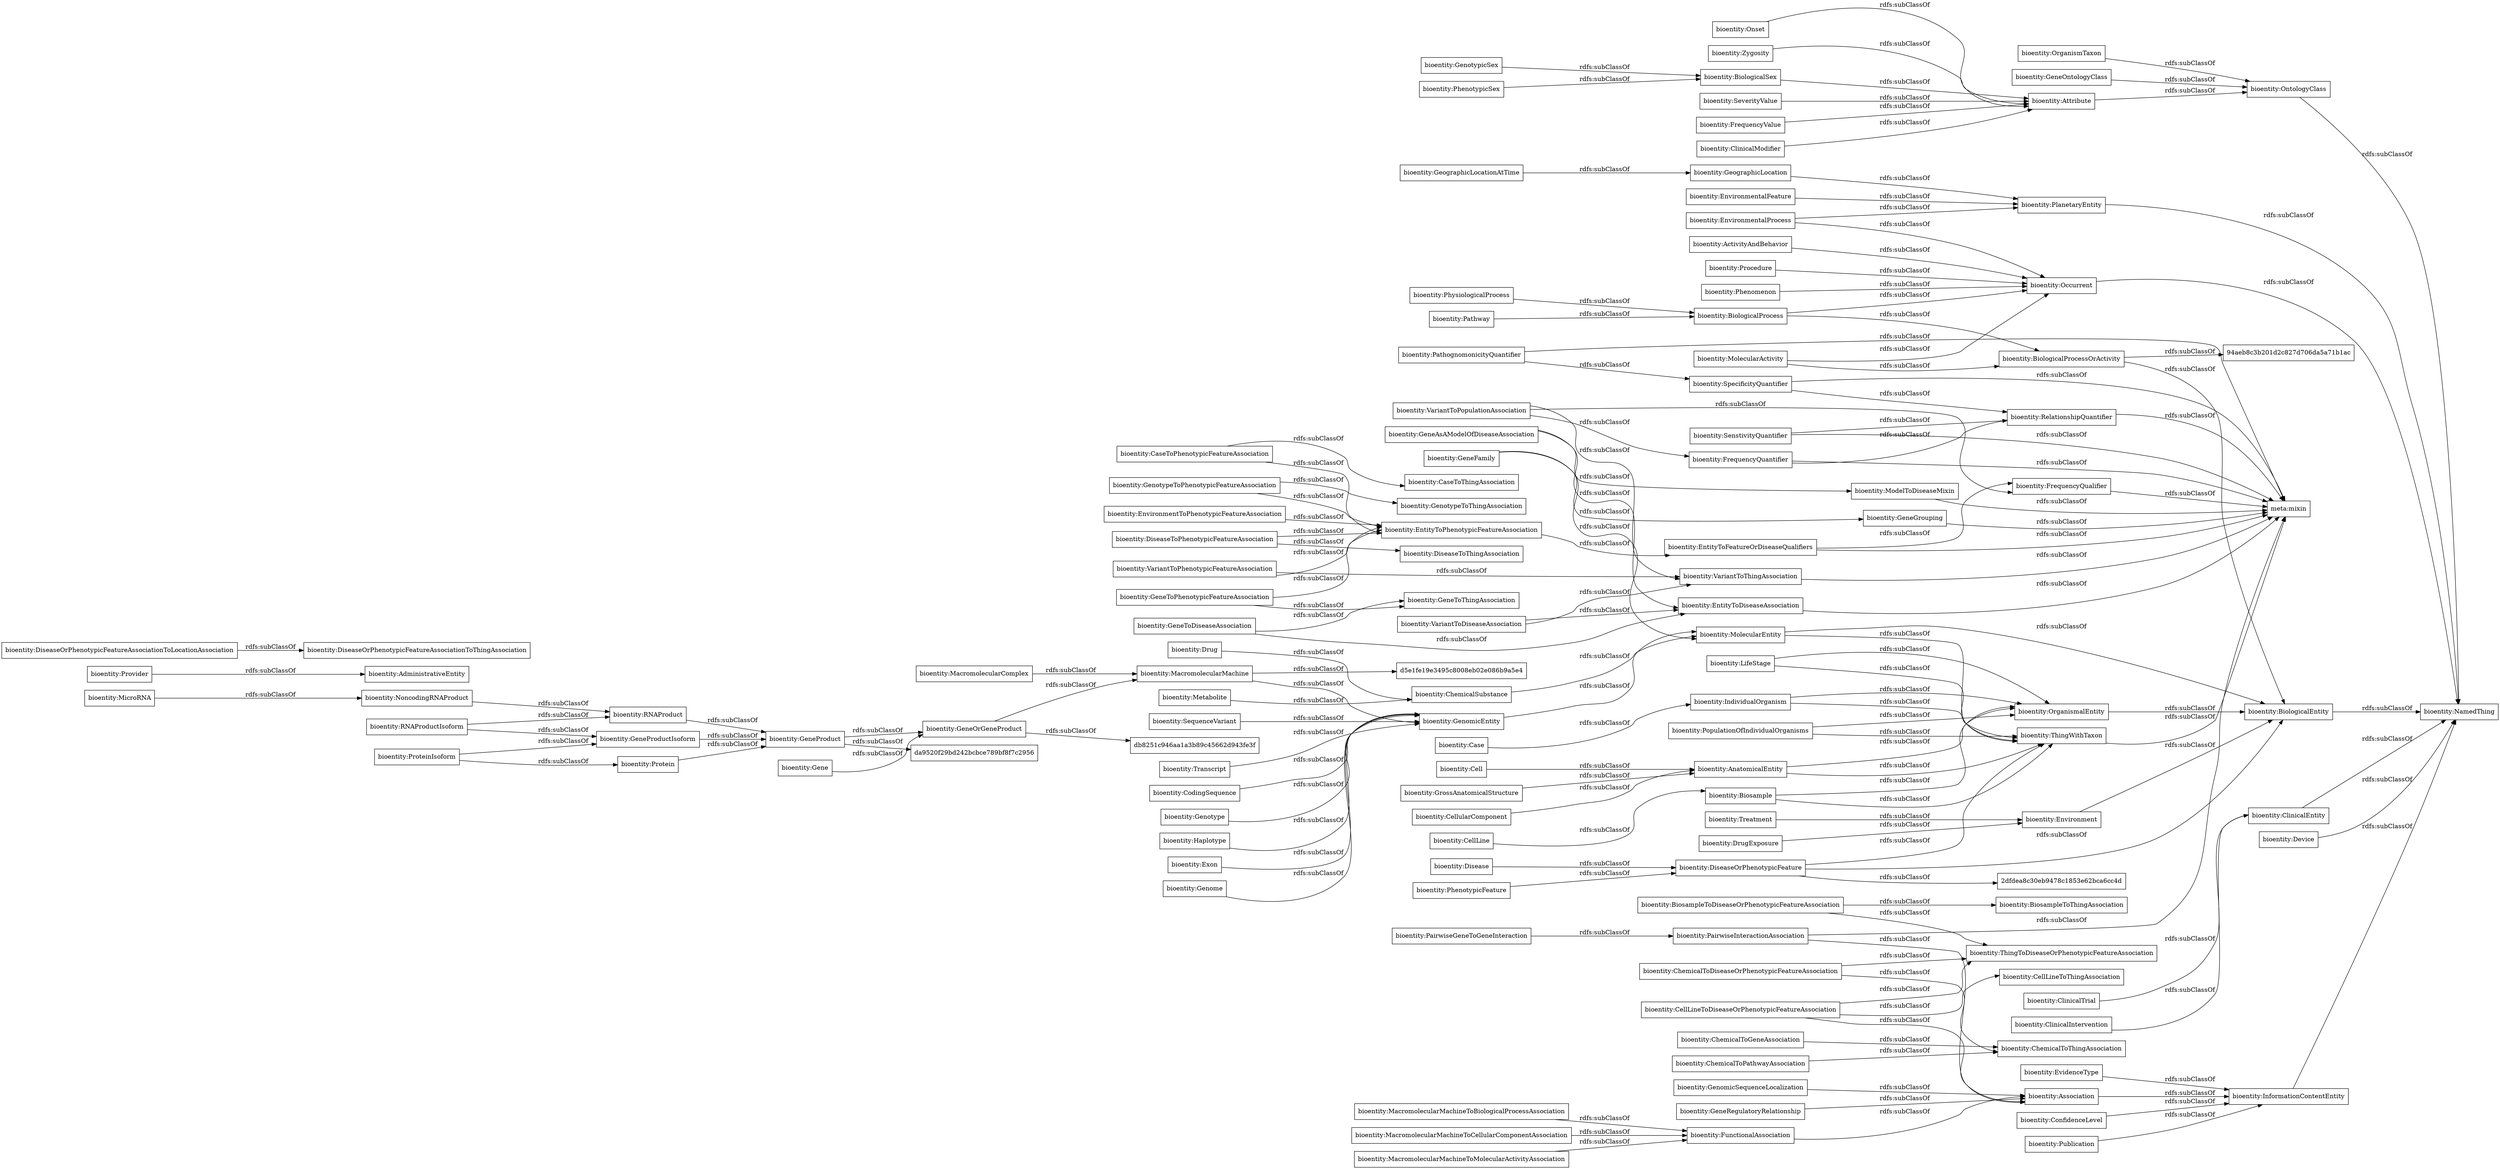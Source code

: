 digraph ar2dtool_diagram { 
rankdir=LR;
size="1000"
node [shape = rectangle, color="black"]; "bioentity:EvidenceType" "bioentity:Phenomenon" "bioentity:Environment" "bioentity:SequenceVariant" "bioentity:CellularComponent" "bioentity:FrequencyQuantifier" "bioentity:VariantToDiseaseAssociation" "bioentity:GenomicSequenceLocalization" "bioentity:IndividualOrganism" "bioentity:ConfidenceLevel" "bioentity:EnvironmentalProcess" "bioentity:OntologyClass" "bioentity:InformationContentEntity" "bioentity:PairwiseGeneToGeneInteraction" "bioentity:FrequencyQualifier" "bioentity:GeneProduct" "bioentity:AnatomicalEntity" "bioentity:MacromolecularMachineToMolecularActivityAssociation" "bioentity:Transcript" "bioentity:ThingWithTaxon" "bioentity:GeneGrouping" "bioentity:Provider" "bioentity:ChemicalSubstance" "bioentity:EntityToFeatureOrDiseaseQualifiers" "bioentity:MacromolecularMachineToBiologicalProcessAssociation" "bioentity:GenomicEntity" "bioentity:Drug" "bioentity:GeneRegulatoryRelationship" "bioentity:BiosampleToThingAssociation" "bioentity:ModelToDiseaseMixin" "bioentity:GeographicLocation" "bioentity:CodingSequence" "bioentity:MacromolecularMachineToCellularComponentAssociation" "bioentity:OrganismTaxon" "bioentity:Publication" "bioentity:Metabolite" "bioentity:Occurrent" "bioentity:GeneToDiseaseAssociation" "bioentity:PairwiseInteractionAssociation" "bioentity:ChemicalToDiseaseOrPhenotypicFeatureAssociation" "bioentity:CellLine" "bioentity:Cell" "bioentity:ChemicalToPathwayAssociation" "bioentity:GenotypeToThingAssociation" "bioentity:ChemicalToGeneAssociation" "bioentity:MacromolecularMachine" "bioentity:RNAProduct" "bioentity:PhysiologicalProcess" "bioentity:GeneProductIsoform" "bioentity:Protein" "bioentity:Pathway" "bioentity:AdministrativeEntity" "bioentity:FunctionalAssociation" "bioentity:EnvironmentToPhenotypicFeatureAssociation" "bioentity:DiseaseOrPhenotypicFeature" "bioentity:GeneFamily" "bioentity:ChemicalToThingAssociation" "bioentity:MacromolecularComplex" "bioentity:Genotype" "bioentity:GeneOrGeneProduct" "bioentity:ClinicalTrial" "bioentity:Onset" "bioentity:NoncodingRNAProduct" "bioentity:GeneOntologyClass" "bioentity:GeographicLocationAtTime" "bioentity:Zygosity" "bioentity:CaseToThingAssociation" "bioentity:BiologicalProcessOrActivity" "bioentity:Procedure" "bioentity:Device" "bioentity:BiologicalSex" "bioentity:EntityToPhenotypicFeatureAssociation" "bioentity:EntityToDiseaseAssociation" "bioentity:SeverityValue" "bioentity:RelationshipQuantifier" "bioentity:ClinicalIntervention" "bioentity:FrequencyValue" "bioentity:DiseaseToPhenotypicFeatureAssociation" "bioentity:MolecularActivity" "bioentity:Biosample" "bioentity:LifeStage" "bioentity:Haplotype" "bioentity:RNAProductIsoform" "bioentity:Disease" "bioentity:ActivityAndBehavior" "bioentity:VariantToThingAssociation" "bioentity:GrossAnatomicalStructure" "bioentity:GeneAsAModelOfDiseaseAssociation" "bioentity:SenstivityQuantifier" "bioentity:Gene" "bioentity:DrugExposure" "bioentity:ClinicalEntity" "bioentity:MolecularEntity" "bioentity:DiseaseToThingAssociation" "bioentity:Case" "bioentity:Association" "bioentity:VariantToPopulationAssociation" "bioentity:Attribute" "bioentity:BiologicalEntity" "bioentity:Exon" "bioentity:GenotypicSex" "bioentity:DiseaseOrPhenotypicFeatureAssociationToThingAssociation" "bioentity:EnvironmentalFeature" "bioentity:CellLineToDiseaseOrPhenotypicFeatureAssociation" "bioentity:BiosampleToDiseaseOrPhenotypicFeatureAssociation" "bioentity:NamedThing" "bioentity:GenotypeToPhenotypicFeatureAssociation" "bioentity:DiseaseOrPhenotypicFeatureAssociationToLocationAssociation" "bioentity:PhenotypicSex" "bioentity:Genome" "bioentity:MicroRNA" "bioentity:VariantToPhenotypicFeatureAssociation" "bioentity:ClinicalModifier" "bioentity:CellLineToThingAssociation" "bioentity:GeneToPhenotypicFeatureAssociation" "bioentity:PathognomonicityQuantifier" "bioentity:ProteinIsoform" "bioentity:CaseToPhenotypicFeatureAssociation" "bioentity:ThingToDiseaseOrPhenotypicFeatureAssociation" "bioentity:PlanetaryEntity" "bioentity:BiologicalProcess" "bioentity:OrganismalEntity" "bioentity:PopulationOfIndividualOrganisms" "bioentity:PhenotypicFeature" "bioentity:Treatment" "bioentity:SpecificityQuantifier" "bioentity:GeneToThingAssociation" ; /*classes style*/
	"bioentity:ThingWithTaxon" -> "meta:mixin" [ label = "rdfs:subClassOf" ];
	"bioentity:RNAProduct" -> "bioentity:GeneProduct" [ label = "rdfs:subClassOf" ];
	"bioentity:MolecularEntity" -> "bioentity:ThingWithTaxon" [ label = "rdfs:subClassOf" ];
	"bioentity:MolecularEntity" -> "bioentity:BiologicalEntity" [ label = "rdfs:subClassOf" ];
	"bioentity:DiseaseOrPhenotypicFeatureAssociationToLocationAssociation" -> "bioentity:DiseaseOrPhenotypicFeatureAssociationToThingAssociation" [ label = "rdfs:subClassOf" ];
	"bioentity:GeneProductIsoform" -> "bioentity:GeneProduct" [ label = "rdfs:subClassOf" ];
	"bioentity:Genotype" -> "bioentity:GenomicEntity" [ label = "rdfs:subClassOf" ];
	"bioentity:PhysiologicalProcess" -> "bioentity:BiologicalProcess" [ label = "rdfs:subClassOf" ];
	"bioentity:MacromolecularMachineToMolecularActivityAssociation" -> "bioentity:FunctionalAssociation" [ label = "rdfs:subClassOf" ];
	"bioentity:EnvironmentToPhenotypicFeatureAssociation" -> "bioentity:EntityToPhenotypicFeatureAssociation" [ label = "rdfs:subClassOf" ];
	"bioentity:GeneOrGeneProduct" -> "bioentity:MacromolecularMachine" [ label = "rdfs:subClassOf" ];
	"bioentity:GeneOrGeneProduct" -> "db8251c946aa1a3b89c45662d943fe3f" [ label = "rdfs:subClassOf" ];
	"bioentity:Transcript" -> "bioentity:GenomicEntity" [ label = "rdfs:subClassOf" ];
	"bioentity:Pathway" -> "bioentity:BiologicalProcess" [ label = "rdfs:subClassOf" ];
	"bioentity:MolecularActivity" -> "bioentity:Occurrent" [ label = "rdfs:subClassOf" ];
	"bioentity:MolecularActivity" -> "bioentity:BiologicalProcessOrActivity" [ label = "rdfs:subClassOf" ];
	"bioentity:ClinicalModifier" -> "bioentity:Attribute" [ label = "rdfs:subClassOf" ];
	"bioentity:MacromolecularMachineToCellularComponentAssociation" -> "bioentity:FunctionalAssociation" [ label = "rdfs:subClassOf" ];
	"bioentity:PathognomonicityQuantifier" -> "bioentity:SpecificityQuantifier" [ label = "rdfs:subClassOf" ];
	"bioentity:PathognomonicityQuantifier" -> "meta:mixin" [ label = "rdfs:subClassOf" ];
	"bioentity:ClinicalTrial" -> "bioentity:ClinicalEntity" [ label = "rdfs:subClassOf" ];
	"bioentity:Case" -> "bioentity:IndividualOrganism" [ label = "rdfs:subClassOf" ];
	"bioentity:GeographicLocationAtTime" -> "bioentity:GeographicLocation" [ label = "rdfs:subClassOf" ];
	"bioentity:InformationContentEntity" -> "bioentity:NamedThing" [ label = "rdfs:subClassOf" ];
	"bioentity:Drug" -> "bioentity:ChemicalSubstance" [ label = "rdfs:subClassOf" ];
	"bioentity:GeneOntologyClass" -> "bioentity:OntologyClass" [ label = "rdfs:subClassOf" ];
	"bioentity:MacromolecularComplex" -> "bioentity:MacromolecularMachine" [ label = "rdfs:subClassOf" ];
	"bioentity:Publication" -> "bioentity:InformationContentEntity" [ label = "rdfs:subClassOf" ];
	"bioentity:Metabolite" -> "bioentity:ChemicalSubstance" [ label = "rdfs:subClassOf" ];
	"bioentity:Device" -> "bioentity:NamedThing" [ label = "rdfs:subClassOf" ];
	"bioentity:VariantToThingAssociation" -> "meta:mixin" [ label = "rdfs:subClassOf" ];
	"bioentity:Treatment" -> "bioentity:Environment" [ label = "rdfs:subClassOf" ];
	"bioentity:GeneProduct" -> "bioentity:GeneOrGeneProduct" [ label = "rdfs:subClassOf" ];
	"bioentity:GeneProduct" -> "da9520f29bd242bcbce789bf8f7c2956" [ label = "rdfs:subClassOf" ];
	"bioentity:Environment" -> "bioentity:BiologicalEntity" [ label = "rdfs:subClassOf" ];
	"bioentity:SenstivityQuantifier" -> "bioentity:RelationshipQuantifier" [ label = "rdfs:subClassOf" ];
	"bioentity:SenstivityQuantifier" -> "meta:mixin" [ label = "rdfs:subClassOf" ];
	"bioentity:ConfidenceLevel" -> "bioentity:InformationContentEntity" [ label = "rdfs:subClassOf" ];
	"bioentity:BiologicalEntity" -> "bioentity:NamedThing" [ label = "rdfs:subClassOf" ];
	"bioentity:EntityToDiseaseAssociation" -> "meta:mixin" [ label = "rdfs:subClassOf" ];
	"bioentity:DiseaseToPhenotypicFeatureAssociation" -> "bioentity:EntityToPhenotypicFeatureAssociation" [ label = "rdfs:subClassOf" ];
	"bioentity:DiseaseToPhenotypicFeatureAssociation" -> "bioentity:DiseaseToThingAssociation" [ label = "rdfs:subClassOf" ];
	"bioentity:Phenomenon" -> "bioentity:Occurrent" [ label = "rdfs:subClassOf" ];
	"bioentity:Exon" -> "bioentity:GenomicEntity" [ label = "rdfs:subClassOf" ];
	"bioentity:Protein" -> "bioentity:GeneProduct" [ label = "rdfs:subClassOf" ];
	"bioentity:DiseaseOrPhenotypicFeature" -> "bioentity:ThingWithTaxon" [ label = "rdfs:subClassOf" ];
	"bioentity:DiseaseOrPhenotypicFeature" -> "bioentity:BiologicalEntity" [ label = "rdfs:subClassOf" ];
	"bioentity:DiseaseOrPhenotypicFeature" -> "2dfdea8c30eb9478c1853e62bca6cc4d" [ label = "rdfs:subClassOf" ];
	"bioentity:GeographicLocation" -> "bioentity:PlanetaryEntity" [ label = "rdfs:subClassOf" ];
	"bioentity:OrganismTaxon" -> "bioentity:OntologyClass" [ label = "rdfs:subClassOf" ];
	"bioentity:ClinicalEntity" -> "bioentity:NamedThing" [ label = "rdfs:subClassOf" ];
	"bioentity:DrugExposure" -> "bioentity:Environment" [ label = "rdfs:subClassOf" ];
	"bioentity:Onset" -> "bioentity:Attribute" [ label = "rdfs:subClassOf" ];
	"bioentity:PopulationOfIndividualOrganisms" -> "bioentity:ThingWithTaxon" [ label = "rdfs:subClassOf" ];
	"bioentity:PopulationOfIndividualOrganisms" -> "bioentity:OrganismalEntity" [ label = "rdfs:subClassOf" ];
	"bioentity:PhenotypicFeature" -> "bioentity:DiseaseOrPhenotypicFeature" [ label = "rdfs:subClassOf" ];
	"bioentity:VariantToPopulationAssociation" -> "bioentity:VariantToThingAssociation" [ label = "rdfs:subClassOf" ];
	"bioentity:VariantToPopulationAssociation" -> "bioentity:FrequencyQualifier" [ label = "rdfs:subClassOf" ];
	"bioentity:VariantToPopulationAssociation" -> "bioentity:FrequencyQuantifier" [ label = "rdfs:subClassOf" ];
	"bioentity:Haplotype" -> "bioentity:GenomicEntity" [ label = "rdfs:subClassOf" ];
	"bioentity:NoncodingRNAProduct" -> "bioentity:RNAProduct" [ label = "rdfs:subClassOf" ];
	"bioentity:CellLineToDiseaseOrPhenotypicFeatureAssociation" -> "bioentity:ThingToDiseaseOrPhenotypicFeatureAssociation" [ label = "rdfs:subClassOf" ];
	"bioentity:CellLineToDiseaseOrPhenotypicFeatureAssociation" -> "bioentity:CellLineToThingAssociation" [ label = "rdfs:subClassOf" ];
	"bioentity:CellLineToDiseaseOrPhenotypicFeatureAssociation" -> "bioentity:Association" [ label = "rdfs:subClassOf" ];
	"bioentity:CellLine" -> "bioentity:Biosample" [ label = "rdfs:subClassOf" ];
	"bioentity:Genome" -> "bioentity:GenomicEntity" [ label = "rdfs:subClassOf" ];
	"bioentity:BiologicalProcess" -> "bioentity:Occurrent" [ label = "rdfs:subClassOf" ];
	"bioentity:BiologicalProcess" -> "bioentity:BiologicalProcessOrActivity" [ label = "rdfs:subClassOf" ];
	"bioentity:Procedure" -> "bioentity:Occurrent" [ label = "rdfs:subClassOf" ];
	"bioentity:GeneGrouping" -> "meta:mixin" [ label = "rdfs:subClassOf" ];
	"bioentity:ChemicalSubstance" -> "bioentity:MolecularEntity" [ label = "rdfs:subClassOf" ];
	"bioentity:AnatomicalEntity" -> "bioentity:ThingWithTaxon" [ label = "rdfs:subClassOf" ];
	"bioentity:AnatomicalEntity" -> "bioentity:OrganismalEntity" [ label = "rdfs:subClassOf" ];
	"bioentity:OntologyClass" -> "bioentity:NamedThing" [ label = "rdfs:subClassOf" ];
	"bioentity:ModelToDiseaseMixin" -> "meta:mixin" [ label = "rdfs:subClassOf" ];
	"bioentity:FrequencyQuantifier" -> "bioentity:RelationshipQuantifier" [ label = "rdfs:subClassOf" ];
	"bioentity:FrequencyQuantifier" -> "meta:mixin" [ label = "rdfs:subClassOf" ];
	"bioentity:PairwiseInteractionAssociation" -> "bioentity:Association" [ label = "rdfs:subClassOf" ];
	"bioentity:PairwiseInteractionAssociation" -> "meta:mixin" [ label = "rdfs:subClassOf" ];
	"bioentity:Biosample" -> "bioentity:ThingWithTaxon" [ label = "rdfs:subClassOf" ];
	"bioentity:Biosample" -> "bioentity:OrganismalEntity" [ label = "rdfs:subClassOf" ];
	"bioentity:GeneAsAModelOfDiseaseAssociation" -> "bioentity:ModelToDiseaseMixin" [ label = "rdfs:subClassOf" ];
	"bioentity:GeneAsAModelOfDiseaseAssociation" -> "bioentity:EntityToDiseaseAssociation" [ label = "rdfs:subClassOf" ];
	"bioentity:PhenotypicSex" -> "bioentity:BiologicalSex" [ label = "rdfs:subClassOf" ];
	"bioentity:EnvironmentalFeature" -> "bioentity:PlanetaryEntity" [ label = "rdfs:subClassOf" ];
	"bioentity:EnvironmentalProcess" -> "bioentity:PlanetaryEntity" [ label = "rdfs:subClassOf" ];
	"bioentity:EnvironmentalProcess" -> "bioentity:Occurrent" [ label = "rdfs:subClassOf" ];
	"bioentity:ChemicalToPathwayAssociation" -> "bioentity:ChemicalToThingAssociation" [ label = "rdfs:subClassOf" ];
	"bioentity:PairwiseGeneToGeneInteraction" -> "bioentity:PairwiseInteractionAssociation" [ label = "rdfs:subClassOf" ];
	"bioentity:GenomicEntity" -> "bioentity:MolecularEntity" [ label = "rdfs:subClassOf" ];
	"bioentity:SeverityValue" -> "bioentity:Attribute" [ label = "rdfs:subClassOf" ];
	"bioentity:IndividualOrganism" -> "bioentity:ThingWithTaxon" [ label = "rdfs:subClassOf" ];
	"bioentity:IndividualOrganism" -> "bioentity:OrganismalEntity" [ label = "rdfs:subClassOf" ];
	"bioentity:ClinicalIntervention" -> "bioentity:ClinicalEntity" [ label = "rdfs:subClassOf" ];
	"bioentity:RelationshipQuantifier" -> "meta:mixin" [ label = "rdfs:subClassOf" ];
	"bioentity:RNAProductIsoform" -> "bioentity:RNAProduct" [ label = "rdfs:subClassOf" ];
	"bioentity:RNAProductIsoform" -> "bioentity:GeneProductIsoform" [ label = "rdfs:subClassOf" ];
	"bioentity:GeneToPhenotypicFeatureAssociation" -> "bioentity:GeneToThingAssociation" [ label = "rdfs:subClassOf" ];
	"bioentity:GeneToPhenotypicFeatureAssociation" -> "bioentity:EntityToPhenotypicFeatureAssociation" [ label = "rdfs:subClassOf" ];
	"bioentity:LifeStage" -> "bioentity:ThingWithTaxon" [ label = "rdfs:subClassOf" ];
	"bioentity:LifeStage" -> "bioentity:OrganismalEntity" [ label = "rdfs:subClassOf" ];
	"bioentity:Occurrent" -> "bioentity:NamedThing" [ label = "rdfs:subClassOf" ];
	"bioentity:GeneToDiseaseAssociation" -> "bioentity:GeneToThingAssociation" [ label = "rdfs:subClassOf" ];
	"bioentity:GeneToDiseaseAssociation" -> "bioentity:EntityToDiseaseAssociation" [ label = "rdfs:subClassOf" ];
	"bioentity:BiosampleToDiseaseOrPhenotypicFeatureAssociation" -> "bioentity:ThingToDiseaseOrPhenotypicFeatureAssociation" [ label = "rdfs:subClassOf" ];
	"bioentity:BiosampleToDiseaseOrPhenotypicFeatureAssociation" -> "bioentity:BiosampleToThingAssociation" [ label = "rdfs:subClassOf" ];
	"bioentity:Provider" -> "bioentity:AdministrativeEntity" [ label = "rdfs:subClassOf" ];
	"bioentity:FrequencyValue" -> "bioentity:Attribute" [ label = "rdfs:subClassOf" ];
	"bioentity:MacromolecularMachine" -> "bioentity:GenomicEntity" [ label = "rdfs:subClassOf" ];
	"bioentity:MacromolecularMachine" -> "d5e1fe19e3495c8008eb02e086b9a5e4" [ label = "rdfs:subClassOf" ];
	"bioentity:EntityToPhenotypicFeatureAssociation" -> "bioentity:EntityToFeatureOrDiseaseQualifiers" [ label = "rdfs:subClassOf" ];
	"bioentity:Association" -> "bioentity:InformationContentEntity" [ label = "rdfs:subClassOf" ];
	"bioentity:GeneRegulatoryRelationship" -> "bioentity:Association" [ label = "rdfs:subClassOf" ];
	"bioentity:GenotypicSex" -> "bioentity:BiologicalSex" [ label = "rdfs:subClassOf" ];
	"bioentity:FrequencyQualifier" -> "meta:mixin" [ label = "rdfs:subClassOf" ];
	"bioentity:Attribute" -> "bioentity:OntologyClass" [ label = "rdfs:subClassOf" ];
	"bioentity:SpecificityQuantifier" -> "bioentity:RelationshipQuantifier" [ label = "rdfs:subClassOf" ];
	"bioentity:SpecificityQuantifier" -> "meta:mixin" [ label = "rdfs:subClassOf" ];
	"bioentity:Zygosity" -> "bioentity:Attribute" [ label = "rdfs:subClassOf" ];
	"bioentity:OrganismalEntity" -> "bioentity:BiologicalEntity" [ label = "rdfs:subClassOf" ];
	"bioentity:EvidenceType" -> "bioentity:InformationContentEntity" [ label = "rdfs:subClassOf" ];
	"bioentity:Gene" -> "bioentity:GeneOrGeneProduct" [ label = "rdfs:subClassOf" ];
	"bioentity:ProteinIsoform" -> "bioentity:Protein" [ label = "rdfs:subClassOf" ];
	"bioentity:ProteinIsoform" -> "bioentity:GeneProductIsoform" [ label = "rdfs:subClassOf" ];
	"bioentity:VariantToPhenotypicFeatureAssociation" -> "bioentity:VariantToThingAssociation" [ label = "rdfs:subClassOf" ];
	"bioentity:VariantToPhenotypicFeatureAssociation" -> "bioentity:EntityToPhenotypicFeatureAssociation" [ label = "rdfs:subClassOf" ];
	"bioentity:EntityToFeatureOrDiseaseQualifiers" -> "bioentity:FrequencyQualifier" [ label = "rdfs:subClassOf" ];
	"bioentity:EntityToFeatureOrDiseaseQualifiers" -> "meta:mixin" [ label = "rdfs:subClassOf" ];
	"bioentity:MacromolecularMachineToBiologicalProcessAssociation" -> "bioentity:FunctionalAssociation" [ label = "rdfs:subClassOf" ];
	"bioentity:GrossAnatomicalStructure" -> "bioentity:AnatomicalEntity" [ label = "rdfs:subClassOf" ];
	"bioentity:CodingSequence" -> "bioentity:GenomicEntity" [ label = "rdfs:subClassOf" ];
	"bioentity:GenomicSequenceLocalization" -> "bioentity:Association" [ label = "rdfs:subClassOf" ];
	"bioentity:MicroRNA" -> "bioentity:NoncodingRNAProduct" [ label = "rdfs:subClassOf" ];
	"bioentity:ChemicalToDiseaseOrPhenotypicFeatureAssociation" -> "bioentity:ThingToDiseaseOrPhenotypicFeatureAssociation" [ label = "rdfs:subClassOf" ];
	"bioentity:ChemicalToDiseaseOrPhenotypicFeatureAssociation" -> "bioentity:ChemicalToThingAssociation" [ label = "rdfs:subClassOf" ];
	"bioentity:FunctionalAssociation" -> "bioentity:Association" [ label = "rdfs:subClassOf" ];
	"bioentity:Cell" -> "bioentity:AnatomicalEntity" [ label = "rdfs:subClassOf" ];
	"bioentity:BiologicalProcessOrActivity" -> "bioentity:BiologicalEntity" [ label = "rdfs:subClassOf" ];
	"bioentity:BiologicalProcessOrActivity" -> "94aeb8c3b201d2c827d706da5a71b1ac" [ label = "rdfs:subClassOf" ];
	"bioentity:CaseToPhenotypicFeatureAssociation" -> "bioentity:EntityToPhenotypicFeatureAssociation" [ label = "rdfs:subClassOf" ];
	"bioentity:CaseToPhenotypicFeatureAssociation" -> "bioentity:CaseToThingAssociation" [ label = "rdfs:subClassOf" ];
	"bioentity:CellularComponent" -> "bioentity:AnatomicalEntity" [ label = "rdfs:subClassOf" ];
	"bioentity:BiologicalSex" -> "bioentity:Attribute" [ label = "rdfs:subClassOf" ];
	"bioentity:GeneFamily" -> "bioentity:MolecularEntity" [ label = "rdfs:subClassOf" ];
	"bioentity:GeneFamily" -> "bioentity:GeneGrouping" [ label = "rdfs:subClassOf" ];
	"bioentity:VariantToDiseaseAssociation" -> "bioentity:VariantToThingAssociation" [ label = "rdfs:subClassOf" ];
	"bioentity:VariantToDiseaseAssociation" -> "bioentity:EntityToDiseaseAssociation" [ label = "rdfs:subClassOf" ];
	"bioentity:ActivityAndBehavior" -> "bioentity:Occurrent" [ label = "rdfs:subClassOf" ];
	"bioentity:ChemicalToGeneAssociation" -> "bioentity:ChemicalToThingAssociation" [ label = "rdfs:subClassOf" ];
	"bioentity:GenotypeToPhenotypicFeatureAssociation" -> "bioentity:GenotypeToThingAssociation" [ label = "rdfs:subClassOf" ];
	"bioentity:GenotypeToPhenotypicFeatureAssociation" -> "bioentity:EntityToPhenotypicFeatureAssociation" [ label = "rdfs:subClassOf" ];
	"bioentity:SequenceVariant" -> "bioentity:GenomicEntity" [ label = "rdfs:subClassOf" ];
	"bioentity:Disease" -> "bioentity:DiseaseOrPhenotypicFeature" [ label = "rdfs:subClassOf" ];
	"bioentity:PlanetaryEntity" -> "bioentity:NamedThing" [ label = "rdfs:subClassOf" ];

}
